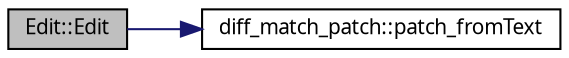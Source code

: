 digraph G
{
  edge [fontname="FreeSans.ttf",fontsize="10",labelfontname="FreeSans.ttf",labelfontsize="10"];
  node [fontname="FreeSans.ttf",fontsize="10",shape=record];
  rankdir=LR;
  Node1 [label="Edit::Edit",height=0.2,width=0.4,color="black", fillcolor="grey75", style="filled" fontcolor="black"];
  Node1 -> Node2 [color="midnightblue",fontsize="10",style="solid",fontname="FreeSans.ttf"];
  Node2 [label="diff_match_patch::patch_fromText",height=0.2,width=0.4,color="black", fillcolor="white", style="filled",URL="$classdiff__match__patch.html#a2d3d6460ce369b1f506a2c5d6b3fdee9"];
}
